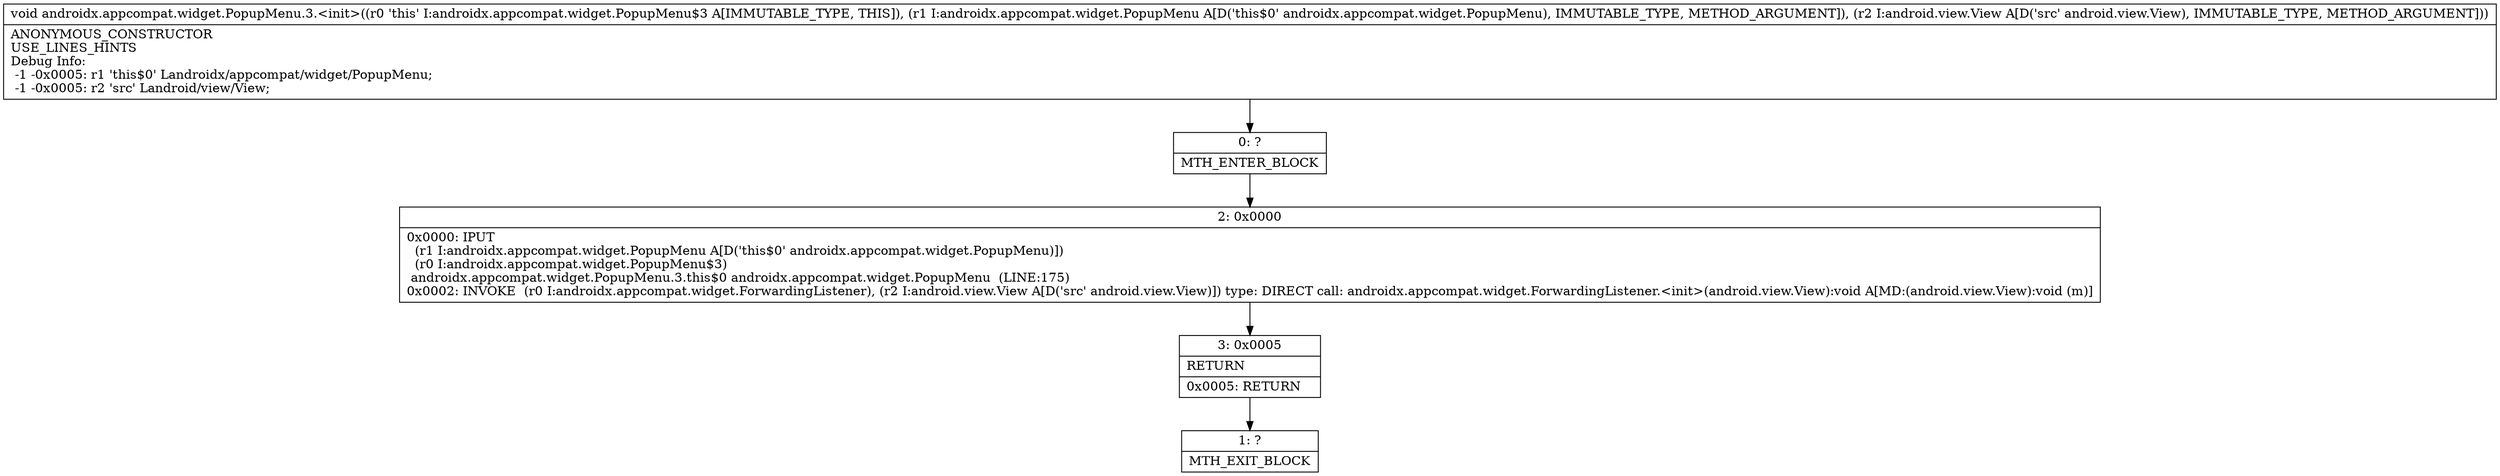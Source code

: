 digraph "CFG forandroidx.appcompat.widget.PopupMenu.3.\<init\>(Landroidx\/appcompat\/widget\/PopupMenu;Landroid\/view\/View;)V" {
Node_0 [shape=record,label="{0\:\ ?|MTH_ENTER_BLOCK\l}"];
Node_2 [shape=record,label="{2\:\ 0x0000|0x0000: IPUT  \l  (r1 I:androidx.appcompat.widget.PopupMenu A[D('this$0' androidx.appcompat.widget.PopupMenu)])\l  (r0 I:androidx.appcompat.widget.PopupMenu$3)\l androidx.appcompat.widget.PopupMenu.3.this$0 androidx.appcompat.widget.PopupMenu  (LINE:175)\l0x0002: INVOKE  (r0 I:androidx.appcompat.widget.ForwardingListener), (r2 I:android.view.View A[D('src' android.view.View)]) type: DIRECT call: androidx.appcompat.widget.ForwardingListener.\<init\>(android.view.View):void A[MD:(android.view.View):void (m)]\l}"];
Node_3 [shape=record,label="{3\:\ 0x0005|RETURN\l|0x0005: RETURN   \l}"];
Node_1 [shape=record,label="{1\:\ ?|MTH_EXIT_BLOCK\l}"];
MethodNode[shape=record,label="{void androidx.appcompat.widget.PopupMenu.3.\<init\>((r0 'this' I:androidx.appcompat.widget.PopupMenu$3 A[IMMUTABLE_TYPE, THIS]), (r1 I:androidx.appcompat.widget.PopupMenu A[D('this$0' androidx.appcompat.widget.PopupMenu), IMMUTABLE_TYPE, METHOD_ARGUMENT]), (r2 I:android.view.View A[D('src' android.view.View), IMMUTABLE_TYPE, METHOD_ARGUMENT]))  | ANONYMOUS_CONSTRUCTOR\lUSE_LINES_HINTS\lDebug Info:\l  \-1 \-0x0005: r1 'this$0' Landroidx\/appcompat\/widget\/PopupMenu;\l  \-1 \-0x0005: r2 'src' Landroid\/view\/View;\l}"];
MethodNode -> Node_0;Node_0 -> Node_2;
Node_2 -> Node_3;
Node_3 -> Node_1;
}

